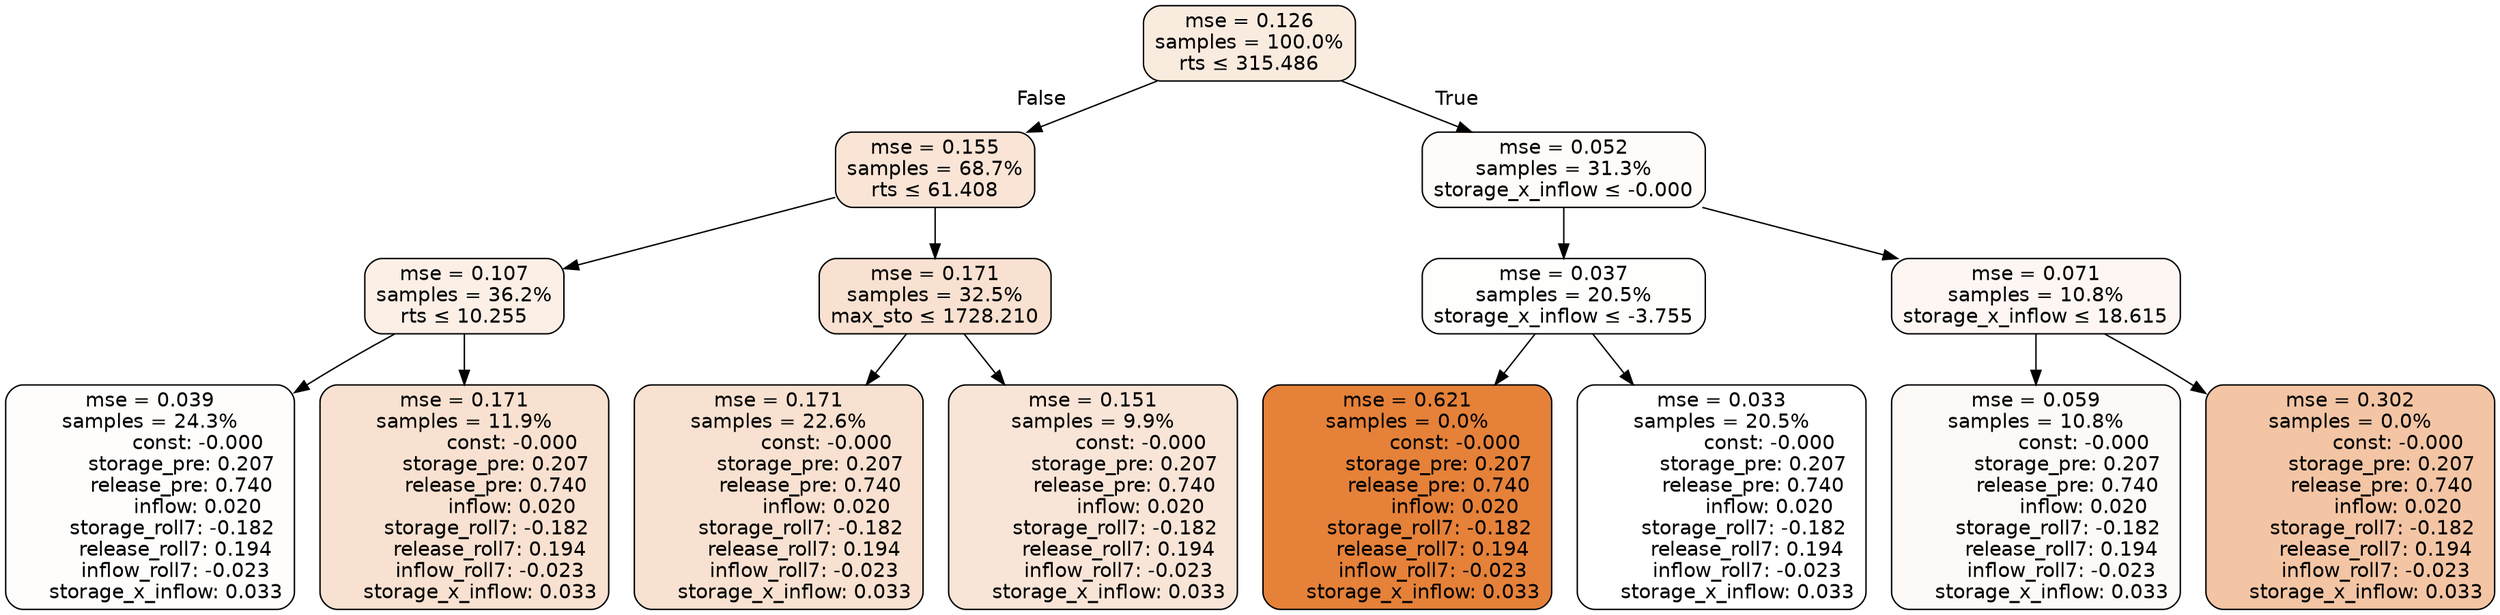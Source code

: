 digraph tree {
node [shape=rectangle, style="filled, rounded", color="black", fontname=helvetica] ;
edge [fontname=helvetica] ;
	"0" [label="mse = 0.126
samples = 100.0%
rts &le; 315.486", fillcolor="#faebdf"]
	"1" [label="mse = 0.155
samples = 68.7%
rts &le; 61.408", fillcolor="#f9e4d6"]
	"2" [label="mse = 0.107
samples = 36.2%
rts &le; 10.255", fillcolor="#fbefe6"]
	"3" [label="mse = 0.039
samples = 24.3%
               const: -0.000
          storage_pre: 0.207
          release_pre: 0.740
               inflow: 0.020
       storage_roll7: -0.182
        release_roll7: 0.194
        inflow_roll7: -0.023
     storage_x_inflow: 0.033", fillcolor="#fefdfc"]
	"4" [label="mse = 0.171
samples = 11.9%
               const: -0.000
          storage_pre: 0.207
          release_pre: 0.740
               inflow: 0.020
       storage_roll7: -0.182
        release_roll7: 0.194
        inflow_roll7: -0.023
     storage_x_inflow: 0.033", fillcolor="#f8e1d0"]
	"5" [label="mse = 0.171
samples = 32.5%
max_sto &le; 1728.210", fillcolor="#f8e1d0"]
	"6" [label="mse = 0.171
samples = 22.6%
               const: -0.000
          storage_pre: 0.207
          release_pre: 0.740
               inflow: 0.020
       storage_roll7: -0.182
        release_roll7: 0.194
        inflow_roll7: -0.023
     storage_x_inflow: 0.033", fillcolor="#f8e1d0"]
	"7" [label="mse = 0.151
samples = 9.9%
               const: -0.000
          storage_pre: 0.207
          release_pre: 0.740
               inflow: 0.020
       storage_roll7: -0.182
        release_roll7: 0.194
        inflow_roll7: -0.023
     storage_x_inflow: 0.033", fillcolor="#f9e5d7"]
	"8" [label="mse = 0.052
samples = 31.3%
storage_x_inflow &le; -0.000", fillcolor="#fefbf8"]
	"9" [label="mse = 0.037
samples = 20.5%
storage_x_inflow &le; -3.755", fillcolor="#fefefd"]
	"10" [label="mse = 0.621
samples = 0.0%
               const: -0.000
          storage_pre: 0.207
          release_pre: 0.740
               inflow: 0.020
       storage_roll7: -0.182
        release_roll7: 0.194
        inflow_roll7: -0.023
     storage_x_inflow: 0.033", fillcolor="#e58139"]
	"11" [label="mse = 0.033
samples = 20.5%
               const: -0.000
          storage_pre: 0.207
          release_pre: 0.740
               inflow: 0.020
       storage_roll7: -0.182
        release_roll7: 0.194
        inflow_roll7: -0.023
     storage_x_inflow: 0.033", fillcolor="#ffffff"]
	"12" [label="mse = 0.071
samples = 10.8%
storage_x_inflow &le; 18.615", fillcolor="#fdf6f2"]
	"13" [label="mse = 0.059
samples = 10.8%
               const: -0.000
          storage_pre: 0.207
          release_pre: 0.740
               inflow: 0.020
       storage_roll7: -0.182
        release_roll7: 0.194
        inflow_roll7: -0.023
     storage_x_inflow: 0.033", fillcolor="#fdf9f6"]
	"14" [label="mse = 0.302
samples = 0.0%
               const: -0.000
          storage_pre: 0.207
          release_pre: 0.740
               inflow: 0.020
       storage_roll7: -0.182
        release_roll7: 0.194
        inflow_roll7: -0.023
     storage_x_inflow: 0.033", fillcolor="#f3c5a4"]

	"0" -> "1" [labeldistance=2.5, labelangle=45, headlabel="False"]
	"1" -> "2"
	"2" -> "3"
	"2" -> "4"
	"1" -> "5"
	"5" -> "6"
	"5" -> "7"
	"0" -> "8" [labeldistance=2.5, labelangle=-45, headlabel="True"]
	"8" -> "9"
	"9" -> "10"
	"9" -> "11"
	"8" -> "12"
	"12" -> "13"
	"12" -> "14"
}
